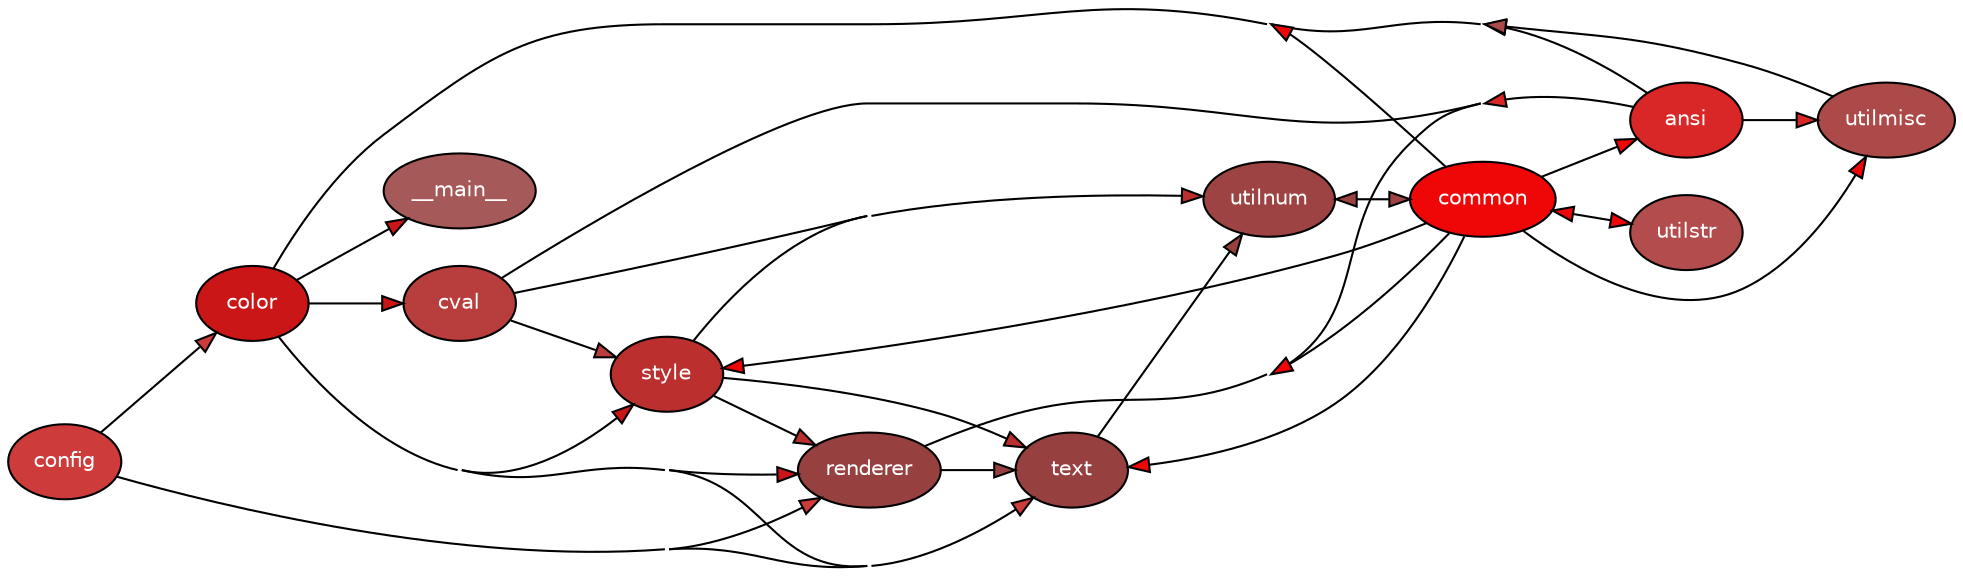
digraph G {
    concentrate = true;

    rankdir = LR;
    node [style=filled,fillcolor="#ffffff",fontcolor="#000000",fontname=Helvetica,fontsize=10];

    pytermor___main__ [fillcolor="#a65959",fontcolor="#ffffff",label="__main__"];
    pytermor_ansi [fillcolor="#d92626",fontcolor="#ffffff",label="ansi"];
    pytermor_color [fillcolor="#ca1616",fontcolor="#ffffff",label="color"];
    pytermor_common [fillcolor="#ef0606",fontcolor="#ffffff",label="common"];
    pytermor_config [fillcolor="#ce3b3b",fontcolor="#ffffff",label="config"];
    pytermor_cval [fillcolor="#b83d3d",fontcolor="#ffffff",label="cval"];
    pytermor_renderer [fillcolor="#964040",fontcolor="#ffffff",label="renderer"];
    pytermor_style [fillcolor="#bc2f2f",fontcolor="#ffffff",label="style"];
    pytermor_text [fillcolor="#964040",fontcolor="#ffffff",label="text"];
    pytermor_utilmisc [fillcolor="#ac4949",fontcolor="#ffffff",label="utilmisc"];
    pytermor_utilnum [fillcolor="#9d4343",fontcolor="#ffffff",label="utilnum"];
    pytermor_utilstr [fillcolor="#b34c4c",fontcolor="#ffffff",label="utilstr"];
    pytermor_ansi -> pytermor_color [fillcolor="#d92626"];
    pytermor_ansi -> pytermor_cval [fillcolor="#d92626"];
    pytermor_ansi -> pytermor_renderer [fillcolor="#d92626"];
    pytermor_ansi -> pytermor_utilmisc [fillcolor="#d92626"];
    pytermor_color -> pytermor___main__ [fillcolor="#ca1616"];
    pytermor_color -> pytermor_cval [fillcolor="#ca1616"];
    pytermor_color -> pytermor_renderer [fillcolor="#ca1616"];
    pytermor_color -> pytermor_style [fillcolor="#ca1616"];
    pytermor_color -> pytermor_text [fillcolor="#ca1616"];
    pytermor_common -> pytermor_ansi [fillcolor="#ef0606"];
    pytermor_common -> pytermor_color [fillcolor="#ef0606"];
    pytermor_common -> pytermor_renderer [fillcolor="#ef0606"];
    pytermor_common -> pytermor_style [fillcolor="#ef0606"];
    pytermor_common -> pytermor_text [fillcolor="#ef0606"];
    pytermor_common -> pytermor_utilmisc [fillcolor="#ef0606"];
    pytermor_common -> pytermor_utilnum [fillcolor="#ef0606"];
    pytermor_common -> pytermor_utilstr [fillcolor="#ef0606"];
    pytermor_config -> pytermor_color [fillcolor="#ce3b3b"];
    pytermor_config -> pytermor_renderer [fillcolor="#ce3b3b"];
    pytermor_config -> pytermor_text [fillcolor="#ce3b3b"];
    pytermor_cval -> pytermor_style [fillcolor="#b83d3d"];
    pytermor_cval -> pytermor_utilnum [fillcolor="#b83d3d"];
    pytermor_renderer -> pytermor_text [fillcolor="#964040"];
    pytermor_style -> pytermor_renderer [fillcolor="#bc2f2f"];
    pytermor_style -> pytermor_text [fillcolor="#bc2f2f"];
    pytermor_style -> pytermor_utilnum [fillcolor="#bc2f2f"];
    pytermor_text -> pytermor_utilnum [fillcolor="#964040"];
    pytermor_utilmisc -> pytermor_color [fillcolor="#ac4949"];
    pytermor_utilnum -> pytermor_common [fillcolor="#9d4343"];
    pytermor_utilstr -> pytermor_common [fillcolor="#b34c4c"];
}

